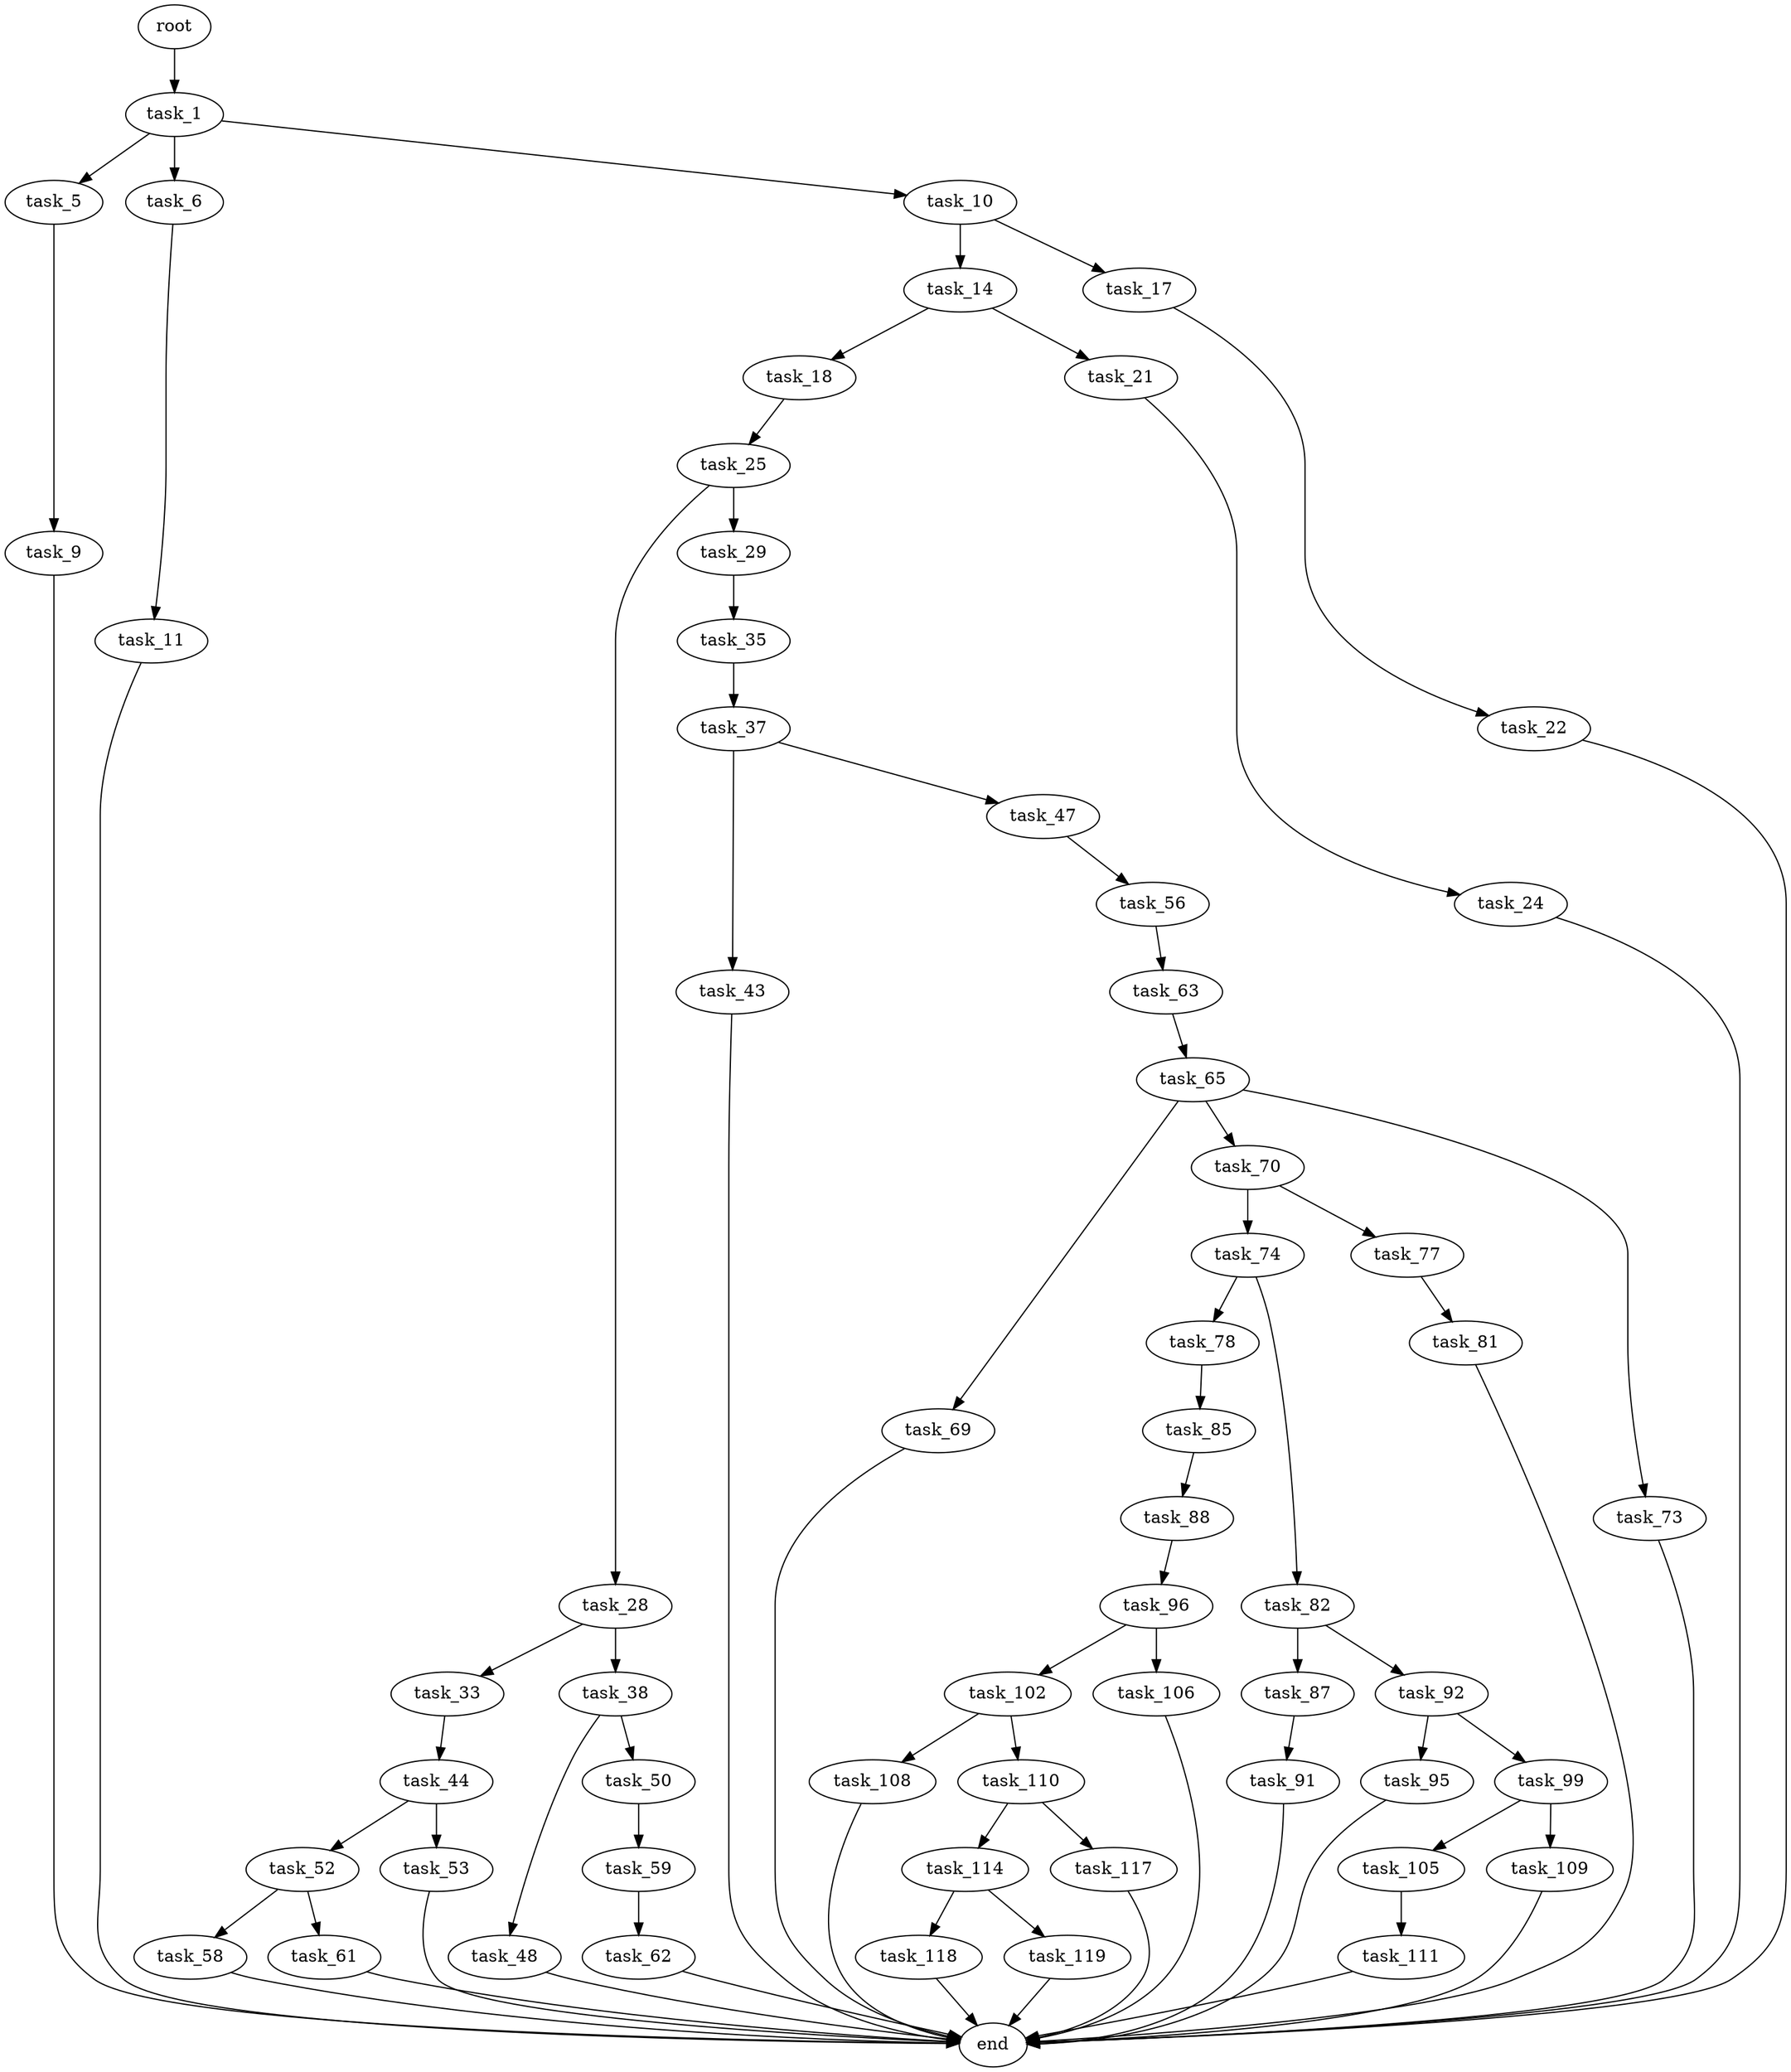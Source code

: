 digraph G {
  root [size="0.000000"];
  task_1 [size="706481635.000000"];
  task_5 [size="117103628881.000000"];
  task_6 [size="20287247745.000000"];
  task_9 [size="310175422664.000000"];
  task_10 [size="8589934592.000000"];
  task_11 [size="24451292289.000000"];
  task_14 [size="399701744387.000000"];
  task_17 [size="11987567895.000000"];
  task_18 [size="6534808389.000000"];
  task_21 [size="5785564048.000000"];
  task_22 [size="912878958475.000000"];
  task_24 [size="21269724974.000000"];
  task_25 [size="8589934592.000000"];
  task_28 [size="616824825347.000000"];
  task_29 [size="586559341834.000000"];
  task_33 [size="2632283842.000000"];
  task_35 [size="3131098808.000000"];
  task_37 [size="549755813888.000000"];
  task_38 [size="243001513014.000000"];
  task_43 [size="8589934592.000000"];
  task_44 [size="368293445632.000000"];
  task_47 [size="28991029248.000000"];
  task_48 [size="3082674696.000000"];
  task_50 [size="1890352349.000000"];
  task_52 [size="13311271067.000000"];
  task_53 [size="331361807594.000000"];
  task_56 [size="666046693689.000000"];
  task_58 [size="254800758086.000000"];
  task_59 [size="368293445632.000000"];
  task_61 [size="782757789696.000000"];
  task_62 [size="398521034541.000000"];
  task_63 [size="231928233984.000000"];
  task_65 [size="979042138393.000000"];
  task_69 [size="219629670625.000000"];
  task_70 [size="29992032223.000000"];
  task_73 [size="152209697503.000000"];
  task_74 [size="16979596158.000000"];
  task_77 [size="322577605642.000000"];
  task_78 [size="586926026616.000000"];
  task_81 [size="219543028341.000000"];
  task_82 [size="8589934592.000000"];
  task_85 [size="36816499687.000000"];
  task_87 [size="76640766632.000000"];
  task_88 [size="1426795869.000000"];
  task_91 [size="13040504815.000000"];
  task_92 [size="23454464432.000000"];
  task_95 [size="117083757029.000000"];
  task_96 [size="368293445632.000000"];
  task_99 [size="34463399516.000000"];
  task_102 [size="16916678643.000000"];
  task_105 [size="134217728000.000000"];
  task_106 [size="14177299000.000000"];
  task_108 [size="34441354932.000000"];
  task_109 [size="29995444485.000000"];
  task_110 [size="74062430967.000000"];
  task_111 [size="1011069289364.000000"];
  task_114 [size="28158412784.000000"];
  task_117 [size="10220684287.000000"];
  task_118 [size="1347210136.000000"];
  task_119 [size="25632773266.000000"];
  end [size="0.000000"];

  root -> task_1 [size="1.000000"];
  task_1 -> task_5 [size="75497472.000000"];
  task_1 -> task_6 [size="75497472.000000"];
  task_1 -> task_10 [size="75497472.000000"];
  task_5 -> task_9 [size="209715200.000000"];
  task_6 -> task_11 [size="411041792.000000"];
  task_9 -> end [size="1.000000"];
  task_10 -> task_14 [size="33554432.000000"];
  task_10 -> task_17 [size="33554432.000000"];
  task_11 -> end [size="1.000000"];
  task_14 -> task_18 [size="301989888.000000"];
  task_14 -> task_21 [size="301989888.000000"];
  task_17 -> task_22 [size="209715200.000000"];
  task_18 -> task_25 [size="301989888.000000"];
  task_21 -> task_24 [size="301989888.000000"];
  task_22 -> end [size="1.000000"];
  task_24 -> end [size="1.000000"];
  task_25 -> task_28 [size="33554432.000000"];
  task_25 -> task_29 [size="33554432.000000"];
  task_28 -> task_33 [size="679477248.000000"];
  task_28 -> task_38 [size="679477248.000000"];
  task_29 -> task_35 [size="411041792.000000"];
  task_33 -> task_44 [size="75497472.000000"];
  task_35 -> task_37 [size="209715200.000000"];
  task_37 -> task_43 [size="536870912.000000"];
  task_37 -> task_47 [size="536870912.000000"];
  task_38 -> task_48 [size="209715200.000000"];
  task_38 -> task_50 [size="209715200.000000"];
  task_43 -> end [size="1.000000"];
  task_44 -> task_52 [size="411041792.000000"];
  task_44 -> task_53 [size="411041792.000000"];
  task_47 -> task_56 [size="75497472.000000"];
  task_48 -> end [size="1.000000"];
  task_50 -> task_59 [size="134217728.000000"];
  task_52 -> task_58 [size="536870912.000000"];
  task_52 -> task_61 [size="536870912.000000"];
  task_53 -> end [size="1.000000"];
  task_56 -> task_63 [size="536870912.000000"];
  task_58 -> end [size="1.000000"];
  task_59 -> task_62 [size="411041792.000000"];
  task_61 -> end [size="1.000000"];
  task_62 -> end [size="1.000000"];
  task_63 -> task_65 [size="301989888.000000"];
  task_65 -> task_69 [size="679477248.000000"];
  task_65 -> task_70 [size="679477248.000000"];
  task_65 -> task_73 [size="679477248.000000"];
  task_69 -> end [size="1.000000"];
  task_70 -> task_74 [size="679477248.000000"];
  task_70 -> task_77 [size="679477248.000000"];
  task_73 -> end [size="1.000000"];
  task_74 -> task_78 [size="679477248.000000"];
  task_74 -> task_82 [size="679477248.000000"];
  task_77 -> task_81 [size="301989888.000000"];
  task_78 -> task_85 [size="838860800.000000"];
  task_81 -> end [size="1.000000"];
  task_82 -> task_87 [size="33554432.000000"];
  task_82 -> task_92 [size="33554432.000000"];
  task_85 -> task_88 [size="679477248.000000"];
  task_87 -> task_91 [size="75497472.000000"];
  task_88 -> task_96 [size="75497472.000000"];
  task_91 -> end [size="1.000000"];
  task_92 -> task_95 [size="411041792.000000"];
  task_92 -> task_99 [size="411041792.000000"];
  task_95 -> end [size="1.000000"];
  task_96 -> task_102 [size="411041792.000000"];
  task_96 -> task_106 [size="411041792.000000"];
  task_99 -> task_105 [size="33554432.000000"];
  task_99 -> task_109 [size="33554432.000000"];
  task_102 -> task_108 [size="33554432.000000"];
  task_102 -> task_110 [size="33554432.000000"];
  task_105 -> task_111 [size="209715200.000000"];
  task_106 -> end [size="1.000000"];
  task_108 -> end [size="1.000000"];
  task_109 -> end [size="1.000000"];
  task_110 -> task_114 [size="301989888.000000"];
  task_110 -> task_117 [size="301989888.000000"];
  task_111 -> end [size="1.000000"];
  task_114 -> task_118 [size="838860800.000000"];
  task_114 -> task_119 [size="838860800.000000"];
  task_117 -> end [size="1.000000"];
  task_118 -> end [size="1.000000"];
  task_119 -> end [size="1.000000"];
}
